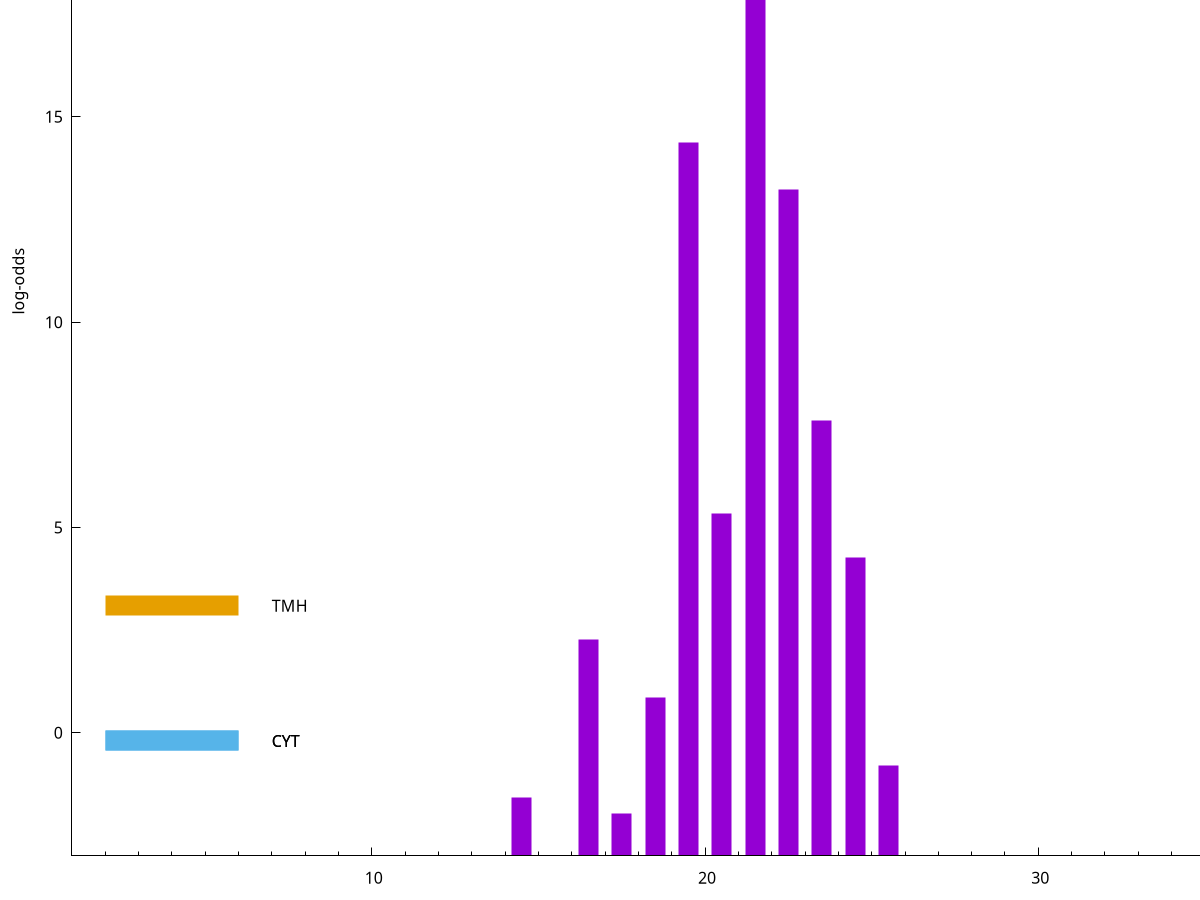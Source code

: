 set title "LipoP predictions for SRR3467249.gff"
set size 2., 1.4
set xrange [1:70] 
set mxtics 10
set yrange [-3:25]
set y2range [0:28]
set ylabel "log-odds"
set term postscript eps color solid "Helvetica" 30
set output "SRR3467249.gff135.eps"
set arrow from 2,21.3207 to 6,21.3207 nohead lt 1 lw 20
set label "SpI" at 7,21.3207
set arrow from 2,3.09567 to 6,3.09567 nohead lt 4 lw 20
set label "TMH" at 7,3.09567
set arrow from 2,-0.200913 to 6,-0.200913 nohead lt 3 lw 20
set label "CYT" at 7,-0.200913
set arrow from 2,-0.200913 to 6,-0.200913 nohead lt 3 lw 20
set label "CYT" at 7,-0.200913
set arrow from 2,21.3207 to 6,21.3207 nohead lt 1 lw 20
set label "SpI" at 7,21.3207
# NOTE: The scores below are the log-odds scores with the threshold
# NOTE: subtracted (a hack to make gnuplot make the histogram all
# NOTE: look nice).
plot "-" axes x1y2 title "" with impulses lt 1 lw 20
21.500000 24.303400
19.500000 17.378100
22.500000 16.234200
23.500000 10.595820
20.500000 8.341450
24.500000 7.256490
16.500000 5.274790
18.500000 3.854798
25.500000 2.213293
14.500000 1.415000
17.500000 1.037680
e
exit
